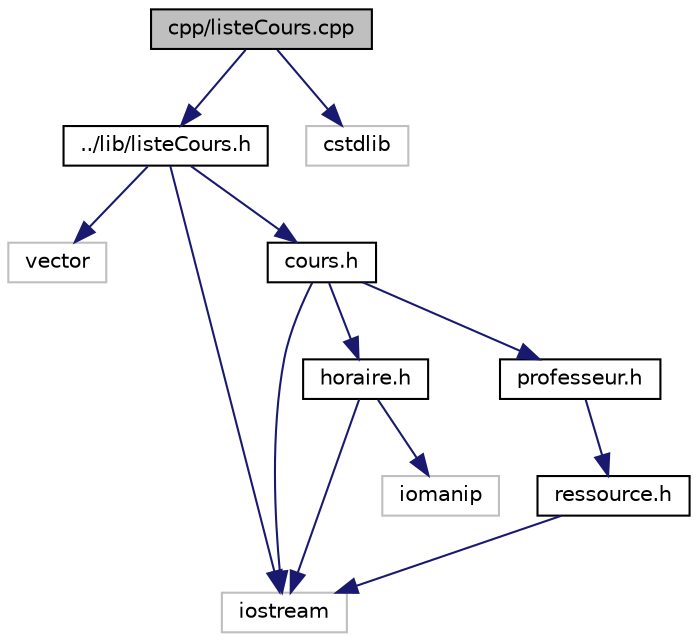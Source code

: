 digraph "cpp/listeCours.cpp"
{
  edge [fontname="Helvetica",fontsize="10",labelfontname="Helvetica",labelfontsize="10"];
  node [fontname="Helvetica",fontsize="10",shape=record];
  Node0 [label="cpp/listeCours.cpp",height=0.2,width=0.4,color="black", fillcolor="grey75", style="filled", fontcolor="black"];
  Node0 -> Node1 [color="midnightblue",fontsize="10",style="solid",fontname="Helvetica"];
  Node1 [label="../lib/listeCours.h",height=0.2,width=0.4,color="black", fillcolor="white", style="filled",URL="$liste_cours_8h.html",tooltip="Classe permettant la gestion des listes de cours. "];
  Node1 -> Node2 [color="midnightblue",fontsize="10",style="solid",fontname="Helvetica"];
  Node2 [label="vector",height=0.2,width=0.4,color="grey75", fillcolor="white", style="filled"];
  Node1 -> Node3 [color="midnightblue",fontsize="10",style="solid",fontname="Helvetica"];
  Node3 [label="iostream",height=0.2,width=0.4,color="grey75", fillcolor="white", style="filled"];
  Node1 -> Node4 [color="midnightblue",fontsize="10",style="solid",fontname="Helvetica"];
  Node4 [label="cours.h",height=0.2,width=0.4,color="black", fillcolor="white", style="filled",URL="$cours_8h.html",tooltip="Classe permettant la gestion des cours. "];
  Node4 -> Node3 [color="midnightblue",fontsize="10",style="solid",fontname="Helvetica"];
  Node4 -> Node5 [color="midnightblue",fontsize="10",style="solid",fontname="Helvetica"];
  Node5 [label="horaire.h",height=0.2,width=0.4,color="black", fillcolor="white", style="filled",URL="$horaire_8h.html",tooltip="Classe permettant la gestion des horaires. "];
  Node5 -> Node3 [color="midnightblue",fontsize="10",style="solid",fontname="Helvetica"];
  Node5 -> Node6 [color="midnightblue",fontsize="10",style="solid",fontname="Helvetica"];
  Node6 [label="iomanip",height=0.2,width=0.4,color="grey75", fillcolor="white", style="filled"];
  Node4 -> Node7 [color="midnightblue",fontsize="10",style="solid",fontname="Helvetica"];
  Node7 [label="professeur.h",height=0.2,width=0.4,color="black", fillcolor="white", style="filled",URL="$professeur_8h.html",tooltip="Classe permettant la gestion des professeurs. "];
  Node7 -> Node8 [color="midnightblue",fontsize="10",style="solid",fontname="Helvetica"];
  Node8 [label="ressource.h",height=0.2,width=0.4,color="black", fillcolor="white", style="filled",URL="$ressource_8h.html",tooltip="Classe permettant la gestion des ressources. "];
  Node8 -> Node3 [color="midnightblue",fontsize="10",style="solid",fontname="Helvetica"];
  Node0 -> Node9 [color="midnightblue",fontsize="10",style="solid",fontname="Helvetica"];
  Node9 [label="cstdlib",height=0.2,width=0.4,color="grey75", fillcolor="white", style="filled"];
}
